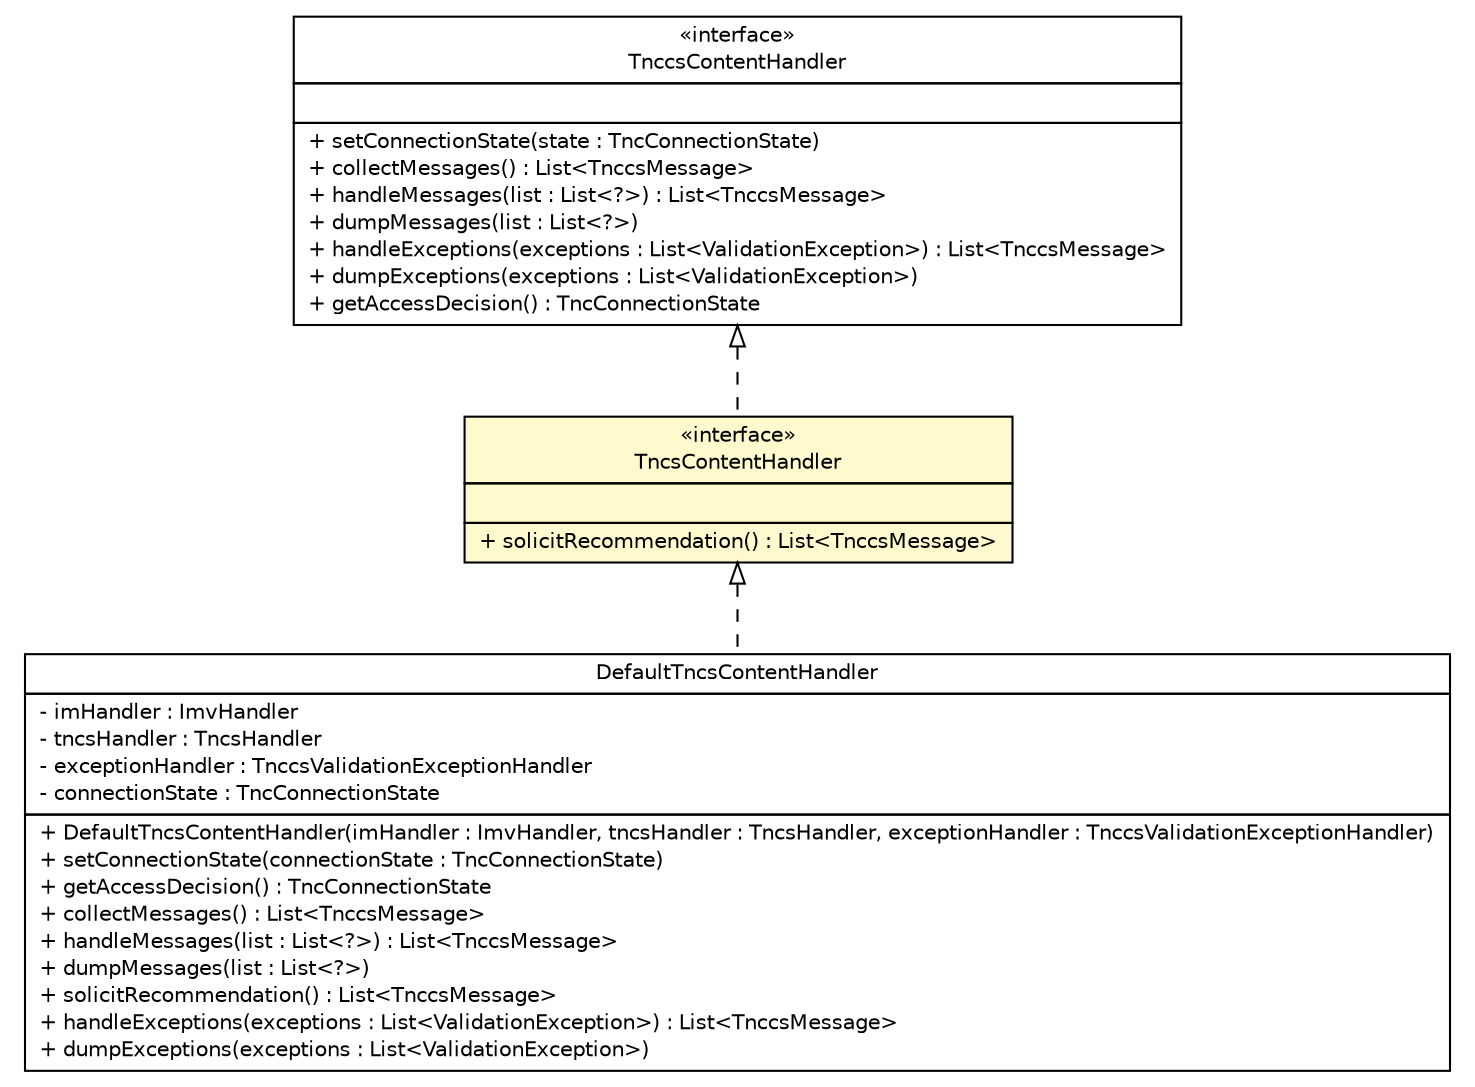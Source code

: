 #!/usr/local/bin/dot
#
# Class diagram 
# Generated by UMLGraph version R5_6 (http://www.umlgraph.org/)
#

digraph G {
	edge [fontname="Helvetica",fontsize=10,labelfontname="Helvetica",labelfontsize=10];
	node [fontname="Helvetica",fontsize=10,shape=plaintext];
	nodesep=0.25;
	ranksep=0.5;
	// de.hsbremen.tc.tnc.tnccs.message.handler.TncsContentHandler
	c31319 [label=<<table title="de.hsbremen.tc.tnc.tnccs.message.handler.TncsContentHandler" border="0" cellborder="1" cellspacing="0" cellpadding="2" port="p" bgcolor="lemonChiffon" href="./TncsContentHandler.html">
		<tr><td><table border="0" cellspacing="0" cellpadding="1">
<tr><td align="center" balign="center"> &#171;interface&#187; </td></tr>
<tr><td align="center" balign="center"> TncsContentHandler </td></tr>
		</table></td></tr>
		<tr><td><table border="0" cellspacing="0" cellpadding="1">
<tr><td align="left" balign="left">  </td></tr>
		</table></td></tr>
		<tr><td><table border="0" cellspacing="0" cellpadding="1">
<tr><td align="left" balign="left"> + solicitRecommendation() : List&lt;TnccsMessage&gt; </td></tr>
		</table></td></tr>
		</table>>, URL="./TncsContentHandler.html", fontname="Helvetica", fontcolor="black", fontsize=10.0];
	// de.hsbremen.tc.tnc.tnccs.message.handler.TnccsContentHandler
	c31328 [label=<<table title="de.hsbremen.tc.tnc.tnccs.message.handler.TnccsContentHandler" border="0" cellborder="1" cellspacing="0" cellpadding="2" port="p" href="./TnccsContentHandler.html">
		<tr><td><table border="0" cellspacing="0" cellpadding="1">
<tr><td align="center" balign="center"> &#171;interface&#187; </td></tr>
<tr><td align="center" balign="center"> TnccsContentHandler </td></tr>
		</table></td></tr>
		<tr><td><table border="0" cellspacing="0" cellpadding="1">
<tr><td align="left" balign="left">  </td></tr>
		</table></td></tr>
		<tr><td><table border="0" cellspacing="0" cellpadding="1">
<tr><td align="left" balign="left"> + setConnectionState(state : TncConnectionState) </td></tr>
<tr><td align="left" balign="left"> + collectMessages() : List&lt;TnccsMessage&gt; </td></tr>
<tr><td align="left" balign="left"> + handleMessages(list : List&lt;?&gt;) : List&lt;TnccsMessage&gt; </td></tr>
<tr><td align="left" balign="left"> + dumpMessages(list : List&lt;?&gt;) </td></tr>
<tr><td align="left" balign="left"> + handleExceptions(exceptions : List&lt;ValidationException&gt;) : List&lt;TnccsMessage&gt; </td></tr>
<tr><td align="left" balign="left"> + dumpExceptions(exceptions : List&lt;ValidationException&gt;) </td></tr>
<tr><td align="left" balign="left"> + getAccessDecision() : TncConnectionState </td></tr>
		</table></td></tr>
		</table>>, URL="./TnccsContentHandler.html", fontname="Helvetica", fontcolor="black", fontsize=10.0];
	// de.hsbremen.tc.tnc.tnccs.message.handler.simple.DefaultTncsContentHandler
	c31344 [label=<<table title="de.hsbremen.tc.tnc.tnccs.message.handler.simple.DefaultTncsContentHandler" border="0" cellborder="1" cellspacing="0" cellpadding="2" port="p" href="./simple/DefaultTncsContentHandler.html">
		<tr><td><table border="0" cellspacing="0" cellpadding="1">
<tr><td align="center" balign="center"> DefaultTncsContentHandler </td></tr>
		</table></td></tr>
		<tr><td><table border="0" cellspacing="0" cellpadding="1">
<tr><td align="left" balign="left"> - imHandler : ImvHandler </td></tr>
<tr><td align="left" balign="left"> - tncsHandler : TncsHandler </td></tr>
<tr><td align="left" balign="left"> - exceptionHandler : TnccsValidationExceptionHandler </td></tr>
<tr><td align="left" balign="left"> - connectionState : TncConnectionState </td></tr>
		</table></td></tr>
		<tr><td><table border="0" cellspacing="0" cellpadding="1">
<tr><td align="left" balign="left"> + DefaultTncsContentHandler(imHandler : ImvHandler, tncsHandler : TncsHandler, exceptionHandler : TnccsValidationExceptionHandler) </td></tr>
<tr><td align="left" balign="left"> + setConnectionState(connectionState : TncConnectionState) </td></tr>
<tr><td align="left" balign="left"> + getAccessDecision() : TncConnectionState </td></tr>
<tr><td align="left" balign="left"> + collectMessages() : List&lt;TnccsMessage&gt; </td></tr>
<tr><td align="left" balign="left"> + handleMessages(list : List&lt;?&gt;) : List&lt;TnccsMessage&gt; </td></tr>
<tr><td align="left" balign="left"> + dumpMessages(list : List&lt;?&gt;) </td></tr>
<tr><td align="left" balign="left"> + solicitRecommendation() : List&lt;TnccsMessage&gt; </td></tr>
<tr><td align="left" balign="left"> + handleExceptions(exceptions : List&lt;ValidationException&gt;) : List&lt;TnccsMessage&gt; </td></tr>
<tr><td align="left" balign="left"> + dumpExceptions(exceptions : List&lt;ValidationException&gt;) </td></tr>
		</table></td></tr>
		</table>>, URL="./simple/DefaultTncsContentHandler.html", fontname="Helvetica", fontcolor="black", fontsize=10.0];
	//de.hsbremen.tc.tnc.tnccs.message.handler.TncsContentHandler implements de.hsbremen.tc.tnc.tnccs.message.handler.TnccsContentHandler
	c31328:p -> c31319:p [dir=back,arrowtail=empty,style=dashed];
	//de.hsbremen.tc.tnc.tnccs.message.handler.simple.DefaultTncsContentHandler implements de.hsbremen.tc.tnc.tnccs.message.handler.TncsContentHandler
	c31319:p -> c31344:p [dir=back,arrowtail=empty,style=dashed];
}

